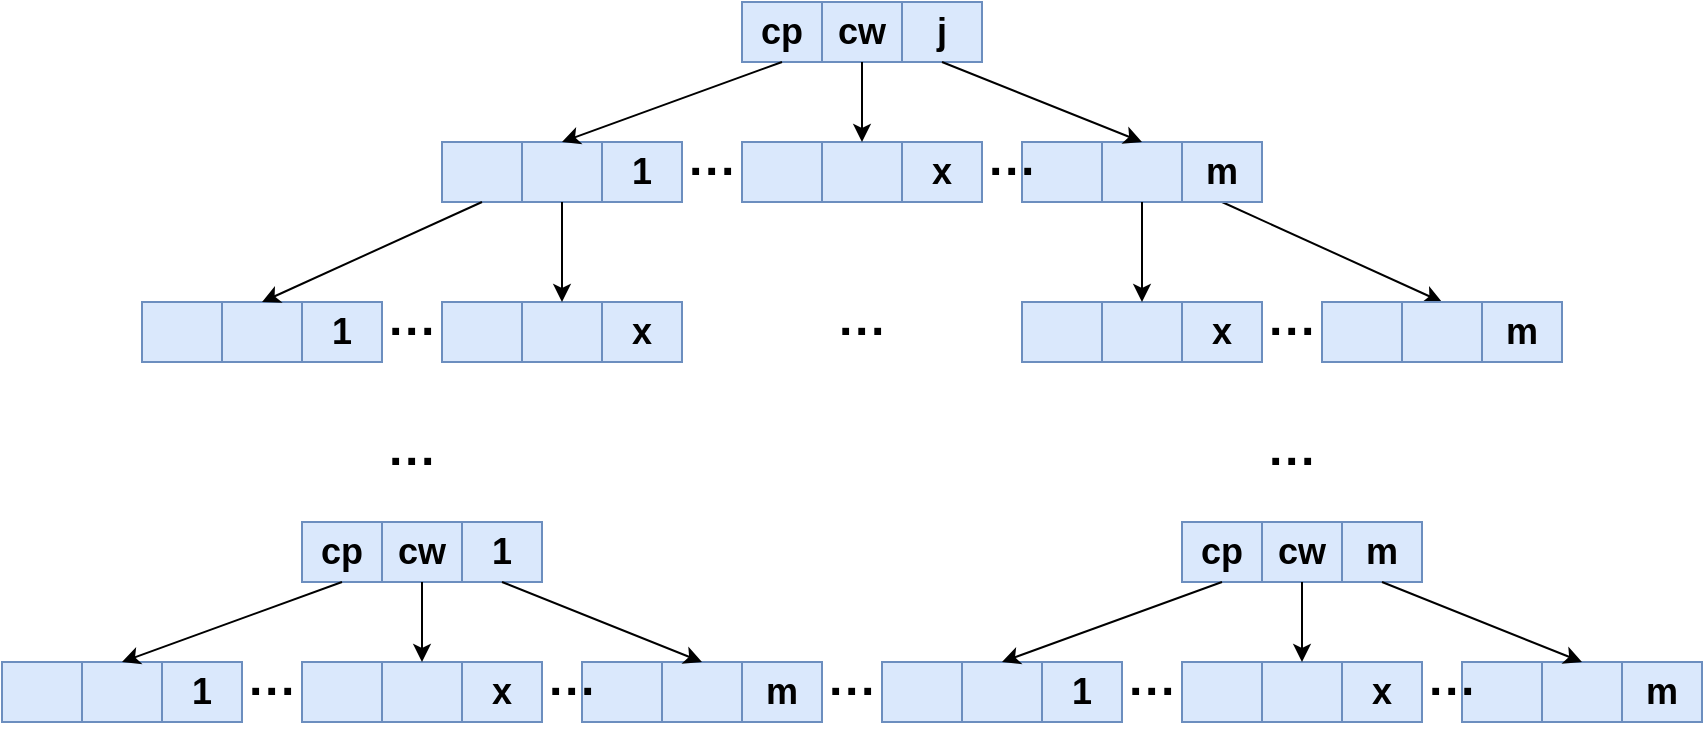 <mxfile version="24.4.0" type="device">
  <diagram name="第 1 页" id="FSYTgjtTbTNzyVuimqvj">
    <mxGraphModel dx="1502" dy="705" grid="1" gridSize="10" guides="1" tooltips="1" connect="1" arrows="1" fold="1" page="1" pageScale="1" pageWidth="1169" pageHeight="827" math="0" shadow="0">
      <root>
        <mxCell id="0" />
        <mxCell id="1" parent="0" />
        <mxCell id="m8FbGWifOpmXwqDXC0YP-8" value="" style="group" vertex="1" connectable="0" parent="1">
          <mxGeometry x="370" y="70" width="120" height="30" as="geometry" />
        </mxCell>
        <mxCell id="m8FbGWifOpmXwqDXC0YP-1" value="cp" style="rounded=0;whiteSpace=wrap;html=1;fontStyle=1;fontSize=18;fillColor=#dae8fc;strokeColor=#6c8ebf;" vertex="1" parent="m8FbGWifOpmXwqDXC0YP-8">
          <mxGeometry width="40" height="30" as="geometry" />
        </mxCell>
        <mxCell id="m8FbGWifOpmXwqDXC0YP-2" value="cw" style="rounded=0;whiteSpace=wrap;html=1;fontStyle=1;fontSize=18;fillColor=#dae8fc;strokeColor=#6c8ebf;" vertex="1" parent="m8FbGWifOpmXwqDXC0YP-8">
          <mxGeometry x="40" width="40" height="30" as="geometry" />
        </mxCell>
        <mxCell id="m8FbGWifOpmXwqDXC0YP-4" value="j" style="rounded=0;whiteSpace=wrap;html=1;fontStyle=1;fontSize=18;fillColor=#dae8fc;strokeColor=#6c8ebf;" vertex="1" parent="m8FbGWifOpmXwqDXC0YP-8">
          <mxGeometry x="80" width="40" height="30" as="geometry" />
        </mxCell>
        <mxCell id="m8FbGWifOpmXwqDXC0YP-9" value="" style="group" vertex="1" connectable="0" parent="1">
          <mxGeometry x="220" y="140" width="120" height="30" as="geometry" />
        </mxCell>
        <mxCell id="m8FbGWifOpmXwqDXC0YP-10" value="" style="rounded=0;whiteSpace=wrap;html=1;fontStyle=1;fontSize=18;fillColor=#dae8fc;strokeColor=#6c8ebf;" vertex="1" parent="m8FbGWifOpmXwqDXC0YP-9">
          <mxGeometry width="40" height="30" as="geometry" />
        </mxCell>
        <mxCell id="m8FbGWifOpmXwqDXC0YP-11" value="" style="rounded=0;whiteSpace=wrap;html=1;fontStyle=1;fontSize=18;fillColor=#dae8fc;strokeColor=#6c8ebf;" vertex="1" parent="m8FbGWifOpmXwqDXC0YP-9">
          <mxGeometry x="40" width="40" height="30" as="geometry" />
        </mxCell>
        <mxCell id="m8FbGWifOpmXwqDXC0YP-12" value="1" style="rounded=0;whiteSpace=wrap;html=1;fontStyle=1;fontSize=18;fillColor=#dae8fc;strokeColor=#6c8ebf;" vertex="1" parent="m8FbGWifOpmXwqDXC0YP-9">
          <mxGeometry x="80" width="40" height="30" as="geometry" />
        </mxCell>
        <mxCell id="m8FbGWifOpmXwqDXC0YP-13" value="" style="group" vertex="1" connectable="0" parent="1">
          <mxGeometry x="370" y="140" width="120" height="30" as="geometry" />
        </mxCell>
        <mxCell id="m8FbGWifOpmXwqDXC0YP-14" value="" style="rounded=0;whiteSpace=wrap;html=1;fontStyle=1;fontSize=18;fillColor=#dae8fc;strokeColor=#6c8ebf;" vertex="1" parent="m8FbGWifOpmXwqDXC0YP-13">
          <mxGeometry width="40" height="30" as="geometry" />
        </mxCell>
        <mxCell id="m8FbGWifOpmXwqDXC0YP-15" value="" style="rounded=0;whiteSpace=wrap;html=1;fontStyle=1;fontSize=18;fillColor=#dae8fc;strokeColor=#6c8ebf;" vertex="1" parent="m8FbGWifOpmXwqDXC0YP-13">
          <mxGeometry x="40" width="40" height="30" as="geometry" />
        </mxCell>
        <mxCell id="m8FbGWifOpmXwqDXC0YP-16" value="x" style="rounded=0;whiteSpace=wrap;html=1;fontStyle=1;fontSize=18;fillColor=#dae8fc;strokeColor=#6c8ebf;" vertex="1" parent="m8FbGWifOpmXwqDXC0YP-13">
          <mxGeometry x="80" width="40" height="30" as="geometry" />
        </mxCell>
        <mxCell id="m8FbGWifOpmXwqDXC0YP-17" value="" style="group" vertex="1" connectable="0" parent="1">
          <mxGeometry x="510" y="140" width="120" height="30" as="geometry" />
        </mxCell>
        <mxCell id="m8FbGWifOpmXwqDXC0YP-18" value="" style="rounded=0;whiteSpace=wrap;html=1;fontStyle=1;fontSize=18;fillColor=#dae8fc;strokeColor=#6c8ebf;" vertex="1" parent="m8FbGWifOpmXwqDXC0YP-17">
          <mxGeometry width="40" height="30" as="geometry" />
        </mxCell>
        <mxCell id="m8FbGWifOpmXwqDXC0YP-19" value="" style="rounded=0;whiteSpace=wrap;html=1;fontStyle=1;fontSize=18;fillColor=#dae8fc;strokeColor=#6c8ebf;" vertex="1" parent="m8FbGWifOpmXwqDXC0YP-17">
          <mxGeometry x="40" width="40" height="30" as="geometry" />
        </mxCell>
        <mxCell id="m8FbGWifOpmXwqDXC0YP-49" style="rounded=0;orthogonalLoop=1;jettySize=auto;html=1;exitX=0.5;exitY=1;exitDx=0;exitDy=0;" edge="1" parent="m8FbGWifOpmXwqDXC0YP-17" source="m8FbGWifOpmXwqDXC0YP-20">
          <mxGeometry relative="1" as="geometry">
            <mxPoint x="210" y="80" as="targetPoint" />
          </mxGeometry>
        </mxCell>
        <mxCell id="m8FbGWifOpmXwqDXC0YP-20" value="m" style="rounded=0;whiteSpace=wrap;html=1;fontStyle=1;fontSize=18;fillColor=#dae8fc;strokeColor=#6c8ebf;" vertex="1" parent="m8FbGWifOpmXwqDXC0YP-17">
          <mxGeometry x="80" width="40" height="30" as="geometry" />
        </mxCell>
        <mxCell id="m8FbGWifOpmXwqDXC0YP-23" style="edgeStyle=orthogonalEdgeStyle;rounded=0;orthogonalLoop=1;jettySize=auto;html=1;exitX=0.5;exitY=1;exitDx=0;exitDy=0;entryX=0.5;entryY=0;entryDx=0;entryDy=0;" edge="1" parent="1" source="m8FbGWifOpmXwqDXC0YP-2" target="m8FbGWifOpmXwqDXC0YP-15">
          <mxGeometry relative="1" as="geometry" />
        </mxCell>
        <mxCell id="m8FbGWifOpmXwqDXC0YP-24" style="rounded=0;orthogonalLoop=1;jettySize=auto;html=1;exitX=0.5;exitY=1;exitDx=0;exitDy=0;entryX=0.5;entryY=0;entryDx=0;entryDy=0;" edge="1" parent="1" source="m8FbGWifOpmXwqDXC0YP-1" target="m8FbGWifOpmXwqDXC0YP-11">
          <mxGeometry relative="1" as="geometry" />
        </mxCell>
        <mxCell id="m8FbGWifOpmXwqDXC0YP-25" style="rounded=0;orthogonalLoop=1;jettySize=auto;html=1;exitX=0.5;exitY=1;exitDx=0;exitDy=0;entryX=0.5;entryY=0;entryDx=0;entryDy=0;" edge="1" parent="1" source="m8FbGWifOpmXwqDXC0YP-4" target="m8FbGWifOpmXwqDXC0YP-19">
          <mxGeometry relative="1" as="geometry" />
        </mxCell>
        <mxCell id="m8FbGWifOpmXwqDXC0YP-26" value="" style="group" vertex="1" connectable="0" parent="1">
          <mxGeometry x="70" y="220" width="120" height="30" as="geometry" />
        </mxCell>
        <mxCell id="m8FbGWifOpmXwqDXC0YP-27" value="" style="rounded=0;whiteSpace=wrap;html=1;fontStyle=1;fontSize=18;fillColor=#dae8fc;strokeColor=#6c8ebf;" vertex="1" parent="m8FbGWifOpmXwqDXC0YP-26">
          <mxGeometry width="40" height="30" as="geometry" />
        </mxCell>
        <mxCell id="m8FbGWifOpmXwqDXC0YP-28" value="" style="rounded=0;whiteSpace=wrap;html=1;fontStyle=1;fontSize=18;fillColor=#dae8fc;strokeColor=#6c8ebf;" vertex="1" parent="m8FbGWifOpmXwqDXC0YP-26">
          <mxGeometry x="40" width="40" height="30" as="geometry" />
        </mxCell>
        <mxCell id="m8FbGWifOpmXwqDXC0YP-29" value="1" style="rounded=0;whiteSpace=wrap;html=1;fontStyle=1;fontSize=18;fillColor=#dae8fc;strokeColor=#6c8ebf;" vertex="1" parent="m8FbGWifOpmXwqDXC0YP-26">
          <mxGeometry x="80" width="40" height="30" as="geometry" />
        </mxCell>
        <mxCell id="m8FbGWifOpmXwqDXC0YP-30" value="" style="group" vertex="1" connectable="0" parent="1">
          <mxGeometry x="220" y="220" width="120" height="30" as="geometry" />
        </mxCell>
        <mxCell id="m8FbGWifOpmXwqDXC0YP-31" value="" style="rounded=0;whiteSpace=wrap;html=1;fontStyle=1;fontSize=18;fillColor=#dae8fc;strokeColor=#6c8ebf;" vertex="1" parent="m8FbGWifOpmXwqDXC0YP-30">
          <mxGeometry width="40" height="30" as="geometry" />
        </mxCell>
        <mxCell id="m8FbGWifOpmXwqDXC0YP-32" value="" style="rounded=0;whiteSpace=wrap;html=1;fontStyle=1;fontSize=18;fillColor=#dae8fc;strokeColor=#6c8ebf;" vertex="1" parent="m8FbGWifOpmXwqDXC0YP-30">
          <mxGeometry x="40" width="40" height="30" as="geometry" />
        </mxCell>
        <mxCell id="m8FbGWifOpmXwqDXC0YP-33" value="x" style="rounded=0;whiteSpace=wrap;html=1;fontStyle=1;fontSize=18;fillColor=#dae8fc;strokeColor=#6c8ebf;" vertex="1" parent="m8FbGWifOpmXwqDXC0YP-30">
          <mxGeometry x="80" width="40" height="30" as="geometry" />
        </mxCell>
        <mxCell id="m8FbGWifOpmXwqDXC0YP-38" value="" style="group" vertex="1" connectable="0" parent="1">
          <mxGeometry x="510" y="220" width="120" height="30" as="geometry" />
        </mxCell>
        <mxCell id="m8FbGWifOpmXwqDXC0YP-39" value="" style="rounded=0;whiteSpace=wrap;html=1;fontStyle=1;fontSize=18;fillColor=#dae8fc;strokeColor=#6c8ebf;" vertex="1" parent="m8FbGWifOpmXwqDXC0YP-38">
          <mxGeometry width="40" height="30" as="geometry" />
        </mxCell>
        <mxCell id="m8FbGWifOpmXwqDXC0YP-40" value="" style="rounded=0;whiteSpace=wrap;html=1;fontStyle=1;fontSize=18;fillColor=#dae8fc;strokeColor=#6c8ebf;" vertex="1" parent="m8FbGWifOpmXwqDXC0YP-38">
          <mxGeometry x="40" width="40" height="30" as="geometry" />
        </mxCell>
        <mxCell id="m8FbGWifOpmXwqDXC0YP-41" value="x" style="rounded=0;whiteSpace=wrap;html=1;fontStyle=1;fontSize=18;fillColor=#dae8fc;strokeColor=#6c8ebf;" vertex="1" parent="m8FbGWifOpmXwqDXC0YP-38">
          <mxGeometry x="80" width="40" height="30" as="geometry" />
        </mxCell>
        <mxCell id="m8FbGWifOpmXwqDXC0YP-42" value="" style="group" vertex="1" connectable="0" parent="1">
          <mxGeometry x="660" y="220" width="120" height="30" as="geometry" />
        </mxCell>
        <mxCell id="m8FbGWifOpmXwqDXC0YP-43" value="" style="rounded=0;whiteSpace=wrap;html=1;fontStyle=1;fontSize=18;fillColor=#dae8fc;strokeColor=#6c8ebf;" vertex="1" parent="m8FbGWifOpmXwqDXC0YP-42">
          <mxGeometry width="40" height="30" as="geometry" />
        </mxCell>
        <mxCell id="m8FbGWifOpmXwqDXC0YP-44" value="" style="rounded=0;whiteSpace=wrap;html=1;fontStyle=1;fontSize=18;fillColor=#dae8fc;strokeColor=#6c8ebf;" vertex="1" parent="m8FbGWifOpmXwqDXC0YP-42">
          <mxGeometry x="40" width="40" height="30" as="geometry" />
        </mxCell>
        <mxCell id="m8FbGWifOpmXwqDXC0YP-45" value="m" style="rounded=0;whiteSpace=wrap;html=1;fontStyle=1;fontSize=18;fillColor=#dae8fc;strokeColor=#6c8ebf;" vertex="1" parent="m8FbGWifOpmXwqDXC0YP-42">
          <mxGeometry x="80" width="40" height="30" as="geometry" />
        </mxCell>
        <mxCell id="m8FbGWifOpmXwqDXC0YP-46" style="rounded=0;orthogonalLoop=1;jettySize=auto;html=1;exitX=0.5;exitY=1;exitDx=0;exitDy=0;entryX=0.5;entryY=0;entryDx=0;entryDy=0;" edge="1" parent="1" source="m8FbGWifOpmXwqDXC0YP-10" target="m8FbGWifOpmXwqDXC0YP-28">
          <mxGeometry relative="1" as="geometry" />
        </mxCell>
        <mxCell id="m8FbGWifOpmXwqDXC0YP-47" style="edgeStyle=orthogonalEdgeStyle;rounded=0;orthogonalLoop=1;jettySize=auto;html=1;exitX=0.5;exitY=1;exitDx=0;exitDy=0;entryX=0.5;entryY=0;entryDx=0;entryDy=0;" edge="1" parent="1" source="m8FbGWifOpmXwqDXC0YP-11" target="m8FbGWifOpmXwqDXC0YP-32">
          <mxGeometry relative="1" as="geometry" />
        </mxCell>
        <mxCell id="m8FbGWifOpmXwqDXC0YP-48" style="edgeStyle=orthogonalEdgeStyle;rounded=0;orthogonalLoop=1;jettySize=auto;html=1;exitX=0.5;exitY=1;exitDx=0;exitDy=0;entryX=0.5;entryY=0;entryDx=0;entryDy=0;" edge="1" parent="1" source="m8FbGWifOpmXwqDXC0YP-19" target="m8FbGWifOpmXwqDXC0YP-40">
          <mxGeometry relative="1" as="geometry" />
        </mxCell>
        <mxCell id="m8FbGWifOpmXwqDXC0YP-50" value="&lt;b&gt;&lt;font style=&quot;font-size: 24px;&quot;&gt;···&lt;/font&gt;&lt;/b&gt;" style="text;html=1;align=center;verticalAlign=middle;resizable=0;points=[];autosize=1;strokeColor=none;fillColor=none;" vertex="1" parent="1">
          <mxGeometry x="180" y="215" width="50" height="40" as="geometry" />
        </mxCell>
        <mxCell id="m8FbGWifOpmXwqDXC0YP-51" value="&lt;b&gt;&lt;font style=&quot;font-size: 24px;&quot;&gt;···&lt;/font&gt;&lt;/b&gt;" style="text;html=1;align=center;verticalAlign=middle;resizable=0;points=[];autosize=1;strokeColor=none;fillColor=none;" vertex="1" parent="1">
          <mxGeometry x="330" y="135" width="50" height="40" as="geometry" />
        </mxCell>
        <mxCell id="m8FbGWifOpmXwqDXC0YP-52" value="&lt;b&gt;&lt;font style=&quot;font-size: 24px;&quot;&gt;···&lt;/font&gt;&lt;/b&gt;" style="text;html=1;align=center;verticalAlign=middle;resizable=0;points=[];autosize=1;strokeColor=none;fillColor=none;" vertex="1" parent="1">
          <mxGeometry x="480" y="135" width="50" height="40" as="geometry" />
        </mxCell>
        <mxCell id="m8FbGWifOpmXwqDXC0YP-54" value="&lt;b&gt;&lt;font style=&quot;font-size: 24px;&quot;&gt;···&lt;/font&gt;&lt;/b&gt;" style="text;html=1;align=center;verticalAlign=middle;resizable=0;points=[];autosize=1;strokeColor=none;fillColor=none;" vertex="1" parent="1">
          <mxGeometry x="620" y="215" width="50" height="40" as="geometry" />
        </mxCell>
        <mxCell id="m8FbGWifOpmXwqDXC0YP-55" value="&lt;b&gt;&lt;font style=&quot;font-size: 24px;&quot;&gt;···&lt;/font&gt;&lt;/b&gt;" style="text;html=1;align=center;verticalAlign=middle;resizable=0;points=[];autosize=1;strokeColor=none;fillColor=none;" vertex="1" parent="1">
          <mxGeometry x="405" y="215" width="50" height="40" as="geometry" />
        </mxCell>
        <mxCell id="m8FbGWifOpmXwqDXC0YP-60" value="" style="group" vertex="1" connectable="0" parent="1">
          <mxGeometry x="150" y="330" width="120" height="30" as="geometry" />
        </mxCell>
        <mxCell id="m8FbGWifOpmXwqDXC0YP-61" value="cp" style="rounded=0;whiteSpace=wrap;html=1;fontStyle=1;fontSize=18;fillColor=#dae8fc;strokeColor=#6c8ebf;" vertex="1" parent="m8FbGWifOpmXwqDXC0YP-60">
          <mxGeometry width="40" height="30" as="geometry" />
        </mxCell>
        <mxCell id="m8FbGWifOpmXwqDXC0YP-62" value="cw" style="rounded=0;whiteSpace=wrap;html=1;fontStyle=1;fontSize=18;fillColor=#dae8fc;strokeColor=#6c8ebf;" vertex="1" parent="m8FbGWifOpmXwqDXC0YP-60">
          <mxGeometry x="40" width="40" height="30" as="geometry" />
        </mxCell>
        <mxCell id="m8FbGWifOpmXwqDXC0YP-63" value="1" style="rounded=0;whiteSpace=wrap;html=1;fontStyle=1;fontSize=18;fillColor=#dae8fc;strokeColor=#6c8ebf;" vertex="1" parent="m8FbGWifOpmXwqDXC0YP-60">
          <mxGeometry x="80" width="40" height="30" as="geometry" />
        </mxCell>
        <mxCell id="m8FbGWifOpmXwqDXC0YP-64" value="" style="group" vertex="1" connectable="0" parent="1">
          <mxGeometry y="400" width="120" height="30" as="geometry" />
        </mxCell>
        <mxCell id="m8FbGWifOpmXwqDXC0YP-65" value="" style="rounded=0;whiteSpace=wrap;html=1;fontStyle=1;fontSize=18;fillColor=#dae8fc;strokeColor=#6c8ebf;" vertex="1" parent="m8FbGWifOpmXwqDXC0YP-64">
          <mxGeometry width="40" height="30" as="geometry" />
        </mxCell>
        <mxCell id="m8FbGWifOpmXwqDXC0YP-66" value="" style="rounded=0;whiteSpace=wrap;html=1;fontStyle=1;fontSize=18;fillColor=#dae8fc;strokeColor=#6c8ebf;" vertex="1" parent="m8FbGWifOpmXwqDXC0YP-64">
          <mxGeometry x="40" width="40" height="30" as="geometry" />
        </mxCell>
        <mxCell id="m8FbGWifOpmXwqDXC0YP-67" value="1" style="rounded=0;whiteSpace=wrap;html=1;fontStyle=1;fontSize=18;fillColor=#dae8fc;strokeColor=#6c8ebf;" vertex="1" parent="m8FbGWifOpmXwqDXC0YP-64">
          <mxGeometry x="80" width="40" height="30" as="geometry" />
        </mxCell>
        <mxCell id="m8FbGWifOpmXwqDXC0YP-68" value="" style="group" vertex="1" connectable="0" parent="1">
          <mxGeometry x="150" y="400" width="120" height="30" as="geometry" />
        </mxCell>
        <mxCell id="m8FbGWifOpmXwqDXC0YP-69" value="" style="rounded=0;whiteSpace=wrap;html=1;fontStyle=1;fontSize=18;fillColor=#dae8fc;strokeColor=#6c8ebf;" vertex="1" parent="m8FbGWifOpmXwqDXC0YP-68">
          <mxGeometry width="40" height="30" as="geometry" />
        </mxCell>
        <mxCell id="m8FbGWifOpmXwqDXC0YP-70" value="" style="rounded=0;whiteSpace=wrap;html=1;fontStyle=1;fontSize=18;fillColor=#dae8fc;strokeColor=#6c8ebf;" vertex="1" parent="m8FbGWifOpmXwqDXC0YP-68">
          <mxGeometry x="40" width="40" height="30" as="geometry" />
        </mxCell>
        <mxCell id="m8FbGWifOpmXwqDXC0YP-71" value="x" style="rounded=0;whiteSpace=wrap;html=1;fontStyle=1;fontSize=18;fillColor=#dae8fc;strokeColor=#6c8ebf;" vertex="1" parent="m8FbGWifOpmXwqDXC0YP-68">
          <mxGeometry x="80" width="40" height="30" as="geometry" />
        </mxCell>
        <mxCell id="m8FbGWifOpmXwqDXC0YP-72" value="" style="group" vertex="1" connectable="0" parent="1">
          <mxGeometry x="290" y="400" width="120" height="30" as="geometry" />
        </mxCell>
        <mxCell id="m8FbGWifOpmXwqDXC0YP-73" value="" style="rounded=0;whiteSpace=wrap;html=1;fontStyle=1;fontSize=18;fillColor=#dae8fc;strokeColor=#6c8ebf;" vertex="1" parent="m8FbGWifOpmXwqDXC0YP-72">
          <mxGeometry width="40" height="30" as="geometry" />
        </mxCell>
        <mxCell id="m8FbGWifOpmXwqDXC0YP-74" value="" style="rounded=0;whiteSpace=wrap;html=1;fontStyle=1;fontSize=18;fillColor=#dae8fc;strokeColor=#6c8ebf;" vertex="1" parent="m8FbGWifOpmXwqDXC0YP-72">
          <mxGeometry x="40" width="40" height="30" as="geometry" />
        </mxCell>
        <mxCell id="m8FbGWifOpmXwqDXC0YP-76" value="m" style="rounded=0;whiteSpace=wrap;html=1;fontStyle=1;fontSize=18;fillColor=#dae8fc;strokeColor=#6c8ebf;" vertex="1" parent="m8FbGWifOpmXwqDXC0YP-72">
          <mxGeometry x="80" width="40" height="30" as="geometry" />
        </mxCell>
        <mxCell id="m8FbGWifOpmXwqDXC0YP-77" style="edgeStyle=orthogonalEdgeStyle;rounded=0;orthogonalLoop=1;jettySize=auto;html=1;exitX=0.5;exitY=1;exitDx=0;exitDy=0;entryX=0.5;entryY=0;entryDx=0;entryDy=0;" edge="1" parent="1" source="m8FbGWifOpmXwqDXC0YP-62" target="m8FbGWifOpmXwqDXC0YP-70">
          <mxGeometry relative="1" as="geometry" />
        </mxCell>
        <mxCell id="m8FbGWifOpmXwqDXC0YP-78" style="rounded=0;orthogonalLoop=1;jettySize=auto;html=1;exitX=0.5;exitY=1;exitDx=0;exitDy=0;entryX=0.5;entryY=0;entryDx=0;entryDy=0;" edge="1" parent="1" source="m8FbGWifOpmXwqDXC0YP-61" target="m8FbGWifOpmXwqDXC0YP-66">
          <mxGeometry relative="1" as="geometry" />
        </mxCell>
        <mxCell id="m8FbGWifOpmXwqDXC0YP-79" style="rounded=0;orthogonalLoop=1;jettySize=auto;html=1;exitX=0.5;exitY=1;exitDx=0;exitDy=0;entryX=0.5;entryY=0;entryDx=0;entryDy=0;" edge="1" parent="1" source="m8FbGWifOpmXwqDXC0YP-63" target="m8FbGWifOpmXwqDXC0YP-74">
          <mxGeometry relative="1" as="geometry" />
        </mxCell>
        <mxCell id="m8FbGWifOpmXwqDXC0YP-80" value="&lt;b&gt;&lt;font style=&quot;font-size: 24px;&quot;&gt;···&lt;/font&gt;&lt;/b&gt;" style="text;html=1;align=center;verticalAlign=middle;resizable=0;points=[];autosize=1;strokeColor=none;fillColor=none;" vertex="1" parent="1">
          <mxGeometry x="110" y="395" width="50" height="40" as="geometry" />
        </mxCell>
        <mxCell id="m8FbGWifOpmXwqDXC0YP-81" value="&lt;b&gt;&lt;font style=&quot;font-size: 24px;&quot;&gt;···&lt;/font&gt;&lt;/b&gt;" style="text;html=1;align=center;verticalAlign=middle;resizable=0;points=[];autosize=1;strokeColor=none;fillColor=none;" vertex="1" parent="1">
          <mxGeometry x="260" y="395" width="50" height="40" as="geometry" />
        </mxCell>
        <mxCell id="m8FbGWifOpmXwqDXC0YP-82" value="" style="group" vertex="1" connectable="0" parent="1">
          <mxGeometry x="590" y="330" width="120" height="30" as="geometry" />
        </mxCell>
        <mxCell id="m8FbGWifOpmXwqDXC0YP-83" value="cp" style="rounded=0;whiteSpace=wrap;html=1;fontStyle=1;fontSize=18;fillColor=#dae8fc;strokeColor=#6c8ebf;" vertex="1" parent="m8FbGWifOpmXwqDXC0YP-82">
          <mxGeometry width="40" height="30" as="geometry" />
        </mxCell>
        <mxCell id="m8FbGWifOpmXwqDXC0YP-84" value="cw" style="rounded=0;whiteSpace=wrap;html=1;fontStyle=1;fontSize=18;fillColor=#dae8fc;strokeColor=#6c8ebf;" vertex="1" parent="m8FbGWifOpmXwqDXC0YP-82">
          <mxGeometry x="40" width="40" height="30" as="geometry" />
        </mxCell>
        <mxCell id="m8FbGWifOpmXwqDXC0YP-85" value="m" style="rounded=0;whiteSpace=wrap;html=1;fontStyle=1;fontSize=18;fillColor=#dae8fc;strokeColor=#6c8ebf;" vertex="1" parent="m8FbGWifOpmXwqDXC0YP-82">
          <mxGeometry x="80" width="40" height="30" as="geometry" />
        </mxCell>
        <mxCell id="m8FbGWifOpmXwqDXC0YP-86" value="" style="group" vertex="1" connectable="0" parent="1">
          <mxGeometry x="440" y="400" width="120" height="30" as="geometry" />
        </mxCell>
        <mxCell id="m8FbGWifOpmXwqDXC0YP-87" value="" style="rounded=0;whiteSpace=wrap;html=1;fontStyle=1;fontSize=18;fillColor=#dae8fc;strokeColor=#6c8ebf;" vertex="1" parent="m8FbGWifOpmXwqDXC0YP-86">
          <mxGeometry width="40" height="30" as="geometry" />
        </mxCell>
        <mxCell id="m8FbGWifOpmXwqDXC0YP-88" value="" style="rounded=0;whiteSpace=wrap;html=1;fontStyle=1;fontSize=18;fillColor=#dae8fc;strokeColor=#6c8ebf;" vertex="1" parent="m8FbGWifOpmXwqDXC0YP-86">
          <mxGeometry x="40" width="40" height="30" as="geometry" />
        </mxCell>
        <mxCell id="m8FbGWifOpmXwqDXC0YP-89" value="1" style="rounded=0;whiteSpace=wrap;html=1;fontStyle=1;fontSize=18;fillColor=#dae8fc;strokeColor=#6c8ebf;" vertex="1" parent="m8FbGWifOpmXwqDXC0YP-86">
          <mxGeometry x="80" width="40" height="30" as="geometry" />
        </mxCell>
        <mxCell id="m8FbGWifOpmXwqDXC0YP-90" value="" style="group" vertex="1" connectable="0" parent="1">
          <mxGeometry x="590" y="400" width="120" height="30" as="geometry" />
        </mxCell>
        <mxCell id="m8FbGWifOpmXwqDXC0YP-91" value="" style="rounded=0;whiteSpace=wrap;html=1;fontStyle=1;fontSize=18;fillColor=#dae8fc;strokeColor=#6c8ebf;" vertex="1" parent="m8FbGWifOpmXwqDXC0YP-90">
          <mxGeometry width="40" height="30" as="geometry" />
        </mxCell>
        <mxCell id="m8FbGWifOpmXwqDXC0YP-92" value="" style="rounded=0;whiteSpace=wrap;html=1;fontStyle=1;fontSize=18;fillColor=#dae8fc;strokeColor=#6c8ebf;" vertex="1" parent="m8FbGWifOpmXwqDXC0YP-90">
          <mxGeometry x="40" width="40" height="30" as="geometry" />
        </mxCell>
        <mxCell id="m8FbGWifOpmXwqDXC0YP-93" value="x" style="rounded=0;whiteSpace=wrap;html=1;fontStyle=1;fontSize=18;fillColor=#dae8fc;strokeColor=#6c8ebf;" vertex="1" parent="m8FbGWifOpmXwqDXC0YP-90">
          <mxGeometry x="80" width="40" height="30" as="geometry" />
        </mxCell>
        <mxCell id="m8FbGWifOpmXwqDXC0YP-94" value="" style="group" vertex="1" connectable="0" parent="1">
          <mxGeometry x="730" y="400" width="120" height="30" as="geometry" />
        </mxCell>
        <mxCell id="m8FbGWifOpmXwqDXC0YP-95" value="" style="rounded=0;whiteSpace=wrap;html=1;fontStyle=1;fontSize=18;fillColor=#dae8fc;strokeColor=#6c8ebf;" vertex="1" parent="m8FbGWifOpmXwqDXC0YP-94">
          <mxGeometry width="40" height="30" as="geometry" />
        </mxCell>
        <mxCell id="m8FbGWifOpmXwqDXC0YP-96" value="" style="rounded=0;whiteSpace=wrap;html=1;fontStyle=1;fontSize=18;fillColor=#dae8fc;strokeColor=#6c8ebf;" vertex="1" parent="m8FbGWifOpmXwqDXC0YP-94">
          <mxGeometry x="40" width="40" height="30" as="geometry" />
        </mxCell>
        <mxCell id="m8FbGWifOpmXwqDXC0YP-98" value="m" style="rounded=0;whiteSpace=wrap;html=1;fontStyle=1;fontSize=18;fillColor=#dae8fc;strokeColor=#6c8ebf;" vertex="1" parent="m8FbGWifOpmXwqDXC0YP-94">
          <mxGeometry x="80" width="40" height="30" as="geometry" />
        </mxCell>
        <mxCell id="m8FbGWifOpmXwqDXC0YP-99" style="edgeStyle=orthogonalEdgeStyle;rounded=0;orthogonalLoop=1;jettySize=auto;html=1;exitX=0.5;exitY=1;exitDx=0;exitDy=0;entryX=0.5;entryY=0;entryDx=0;entryDy=0;" edge="1" parent="1" source="m8FbGWifOpmXwqDXC0YP-84" target="m8FbGWifOpmXwqDXC0YP-92">
          <mxGeometry relative="1" as="geometry" />
        </mxCell>
        <mxCell id="m8FbGWifOpmXwqDXC0YP-100" style="rounded=0;orthogonalLoop=1;jettySize=auto;html=1;exitX=0.5;exitY=1;exitDx=0;exitDy=0;entryX=0.5;entryY=0;entryDx=0;entryDy=0;" edge="1" parent="1" source="m8FbGWifOpmXwqDXC0YP-83" target="m8FbGWifOpmXwqDXC0YP-88">
          <mxGeometry relative="1" as="geometry" />
        </mxCell>
        <mxCell id="m8FbGWifOpmXwqDXC0YP-101" style="rounded=0;orthogonalLoop=1;jettySize=auto;html=1;exitX=0.5;exitY=1;exitDx=0;exitDy=0;entryX=0.5;entryY=0;entryDx=0;entryDy=0;" edge="1" parent="1" source="m8FbGWifOpmXwqDXC0YP-85" target="m8FbGWifOpmXwqDXC0YP-96">
          <mxGeometry relative="1" as="geometry" />
        </mxCell>
        <mxCell id="m8FbGWifOpmXwqDXC0YP-102" value="&lt;b&gt;&lt;font style=&quot;font-size: 24px;&quot;&gt;···&lt;/font&gt;&lt;/b&gt;" style="text;html=1;align=center;verticalAlign=middle;resizable=0;points=[];autosize=1;strokeColor=none;fillColor=none;" vertex="1" parent="1">
          <mxGeometry x="550" y="395" width="50" height="40" as="geometry" />
        </mxCell>
        <mxCell id="m8FbGWifOpmXwqDXC0YP-103" value="&lt;b&gt;&lt;font style=&quot;font-size: 24px;&quot;&gt;···&lt;/font&gt;&lt;/b&gt;" style="text;html=1;align=center;verticalAlign=middle;resizable=0;points=[];autosize=1;strokeColor=none;fillColor=none;" vertex="1" parent="1">
          <mxGeometry x="700" y="395" width="50" height="40" as="geometry" />
        </mxCell>
        <mxCell id="m8FbGWifOpmXwqDXC0YP-104" value="&lt;b&gt;&lt;font style=&quot;font-size: 24px;&quot;&gt;···&lt;/font&gt;&lt;/b&gt;" style="text;html=1;align=center;verticalAlign=middle;resizable=0;points=[];autosize=1;strokeColor=none;fillColor=none;" vertex="1" parent="1">
          <mxGeometry x="180" y="280" width="50" height="40" as="geometry" />
        </mxCell>
        <mxCell id="m8FbGWifOpmXwqDXC0YP-107" value="&lt;b&gt;&lt;font style=&quot;font-size: 24px;&quot;&gt;···&lt;/font&gt;&lt;/b&gt;" style="text;html=1;align=center;verticalAlign=middle;resizable=0;points=[];autosize=1;strokeColor=none;fillColor=none;" vertex="1" parent="1">
          <mxGeometry x="400" y="395" width="50" height="40" as="geometry" />
        </mxCell>
        <mxCell id="m8FbGWifOpmXwqDXC0YP-109" value="&lt;b&gt;&lt;font style=&quot;font-size: 24px;&quot;&gt;···&lt;/font&gt;&lt;/b&gt;" style="text;html=1;align=center;verticalAlign=middle;resizable=0;points=[];autosize=1;strokeColor=none;fillColor=none;" vertex="1" parent="1">
          <mxGeometry x="620" y="280" width="50" height="40" as="geometry" />
        </mxCell>
      </root>
    </mxGraphModel>
  </diagram>
</mxfile>
